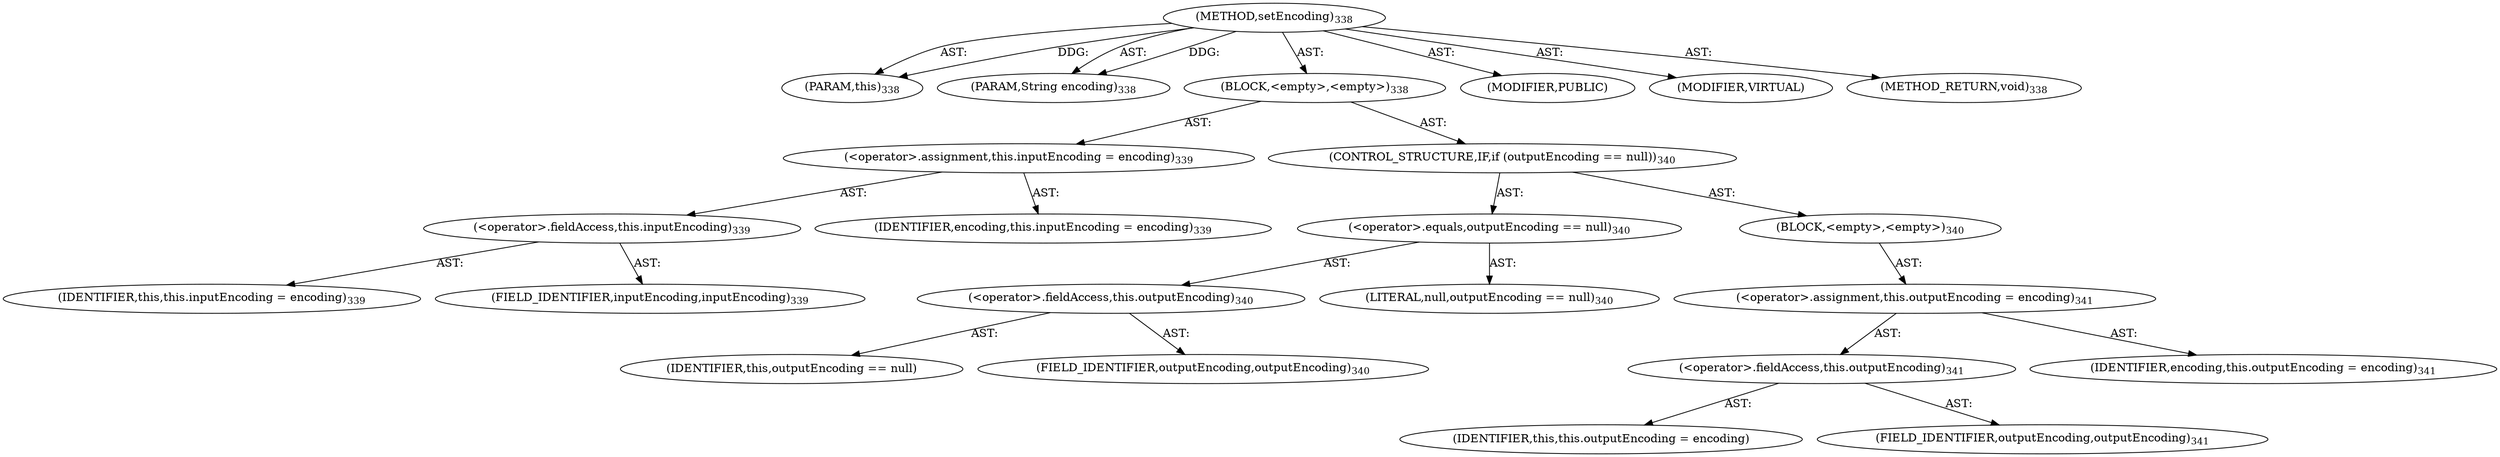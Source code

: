 digraph "setEncoding" {  
"111669149718" [label = <(METHOD,setEncoding)<SUB>338</SUB>> ]
"115964117004" [label = <(PARAM,this)<SUB>338</SUB>> ]
"115964117034" [label = <(PARAM,String encoding)<SUB>338</SUB>> ]
"25769803802" [label = <(BLOCK,&lt;empty&gt;,&lt;empty&gt;)<SUB>338</SUB>> ]
"30064771193" [label = <(&lt;operator&gt;.assignment,this.inputEncoding = encoding)<SUB>339</SUB>> ]
"30064771194" [label = <(&lt;operator&gt;.fieldAccess,this.inputEncoding)<SUB>339</SUB>> ]
"68719476750" [label = <(IDENTIFIER,this,this.inputEncoding = encoding)<SUB>339</SUB>> ]
"55834574902" [label = <(FIELD_IDENTIFIER,inputEncoding,inputEncoding)<SUB>339</SUB>> ]
"68719476842" [label = <(IDENTIFIER,encoding,this.inputEncoding = encoding)<SUB>339</SUB>> ]
"47244640259" [label = <(CONTROL_STRUCTURE,IF,if (outputEncoding == null))<SUB>340</SUB>> ]
"30064771195" [label = <(&lt;operator&gt;.equals,outputEncoding == null)<SUB>340</SUB>> ]
"30064771196" [label = <(&lt;operator&gt;.fieldAccess,this.outputEncoding)<SUB>340</SUB>> ]
"68719476843" [label = <(IDENTIFIER,this,outputEncoding == null)> ]
"55834574903" [label = <(FIELD_IDENTIFIER,outputEncoding,outputEncoding)<SUB>340</SUB>> ]
"90194313231" [label = <(LITERAL,null,outputEncoding == null)<SUB>340</SUB>> ]
"25769803803" [label = <(BLOCK,&lt;empty&gt;,&lt;empty&gt;)<SUB>340</SUB>> ]
"30064771197" [label = <(&lt;operator&gt;.assignment,this.outputEncoding = encoding)<SUB>341</SUB>> ]
"30064771198" [label = <(&lt;operator&gt;.fieldAccess,this.outputEncoding)<SUB>341</SUB>> ]
"68719476844" [label = <(IDENTIFIER,this,this.outputEncoding = encoding)> ]
"55834574904" [label = <(FIELD_IDENTIFIER,outputEncoding,outputEncoding)<SUB>341</SUB>> ]
"68719476845" [label = <(IDENTIFIER,encoding,this.outputEncoding = encoding)<SUB>341</SUB>> ]
"133143986241" [label = <(MODIFIER,PUBLIC)> ]
"133143986242" [label = <(MODIFIER,VIRTUAL)> ]
"128849018902" [label = <(METHOD_RETURN,void)<SUB>338</SUB>> ]
  "111669149718" -> "115964117004"  [ label = "AST: "] 
  "111669149718" -> "115964117034"  [ label = "AST: "] 
  "111669149718" -> "25769803802"  [ label = "AST: "] 
  "111669149718" -> "133143986241"  [ label = "AST: "] 
  "111669149718" -> "133143986242"  [ label = "AST: "] 
  "111669149718" -> "128849018902"  [ label = "AST: "] 
  "25769803802" -> "30064771193"  [ label = "AST: "] 
  "25769803802" -> "47244640259"  [ label = "AST: "] 
  "30064771193" -> "30064771194"  [ label = "AST: "] 
  "30064771193" -> "68719476842"  [ label = "AST: "] 
  "30064771194" -> "68719476750"  [ label = "AST: "] 
  "30064771194" -> "55834574902"  [ label = "AST: "] 
  "47244640259" -> "30064771195"  [ label = "AST: "] 
  "47244640259" -> "25769803803"  [ label = "AST: "] 
  "30064771195" -> "30064771196"  [ label = "AST: "] 
  "30064771195" -> "90194313231"  [ label = "AST: "] 
  "30064771196" -> "68719476843"  [ label = "AST: "] 
  "30064771196" -> "55834574903"  [ label = "AST: "] 
  "25769803803" -> "30064771197"  [ label = "AST: "] 
  "30064771197" -> "30064771198"  [ label = "AST: "] 
  "30064771197" -> "68719476845"  [ label = "AST: "] 
  "30064771198" -> "68719476844"  [ label = "AST: "] 
  "30064771198" -> "55834574904"  [ label = "AST: "] 
  "111669149718" -> "115964117004"  [ label = "DDG: "] 
  "111669149718" -> "115964117034"  [ label = "DDG: "] 
}
